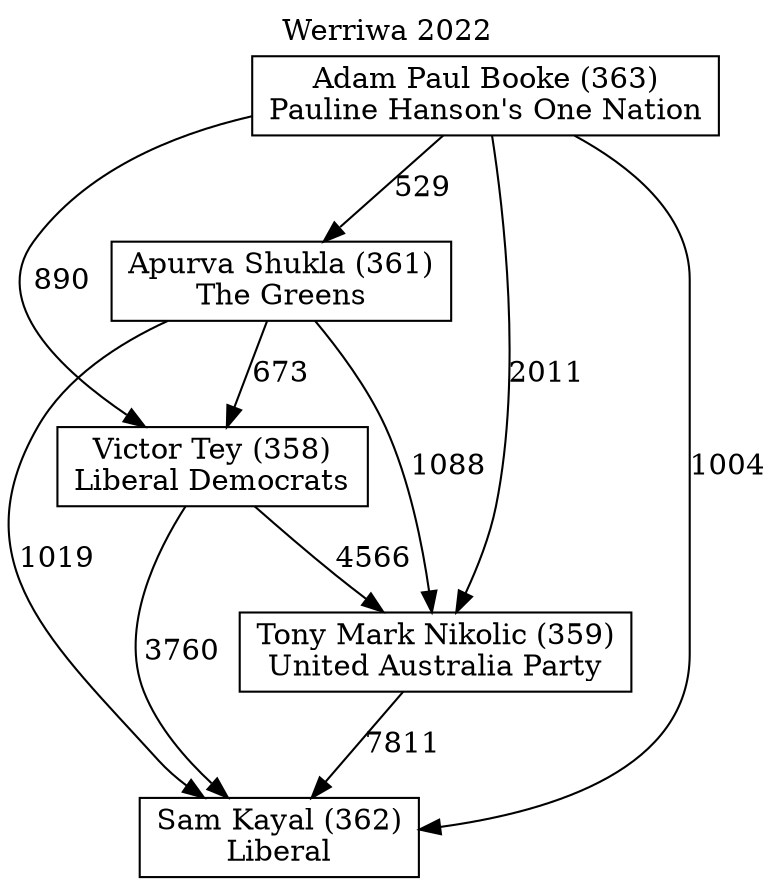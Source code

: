 // House preference flow
digraph "Sam Kayal (362)_Werriwa_2022" {
	graph [label="Werriwa 2022" labelloc=t mclimit=10]
	node [shape=box]
	"Sam Kayal (362)" [label="Sam Kayal (362)
Liberal"]
	"Tony Mark Nikolic (359)" [label="Tony Mark Nikolic (359)
United Australia Party"]
	"Victor Tey (358)" [label="Victor Tey (358)
Liberal Democrats"]
	"Apurva Shukla (361)" [label="Apurva Shukla (361)
The Greens"]
	"Adam Paul Booke (363)" [label="Adam Paul Booke (363)
Pauline Hanson's One Nation"]
	"Tony Mark Nikolic (359)" -> "Sam Kayal (362)" [label=7811]
	"Victor Tey (358)" -> "Tony Mark Nikolic (359)" [label=4566]
	"Apurva Shukla (361)" -> "Victor Tey (358)" [label=673]
	"Adam Paul Booke (363)" -> "Apurva Shukla (361)" [label=529]
	"Victor Tey (358)" -> "Sam Kayal (362)" [label=3760]
	"Apurva Shukla (361)" -> "Sam Kayal (362)" [label=1019]
	"Adam Paul Booke (363)" -> "Sam Kayal (362)" [label=1004]
	"Adam Paul Booke (363)" -> "Victor Tey (358)" [label=890]
	"Apurva Shukla (361)" -> "Tony Mark Nikolic (359)" [label=1088]
	"Adam Paul Booke (363)" -> "Tony Mark Nikolic (359)" [label=2011]
}

